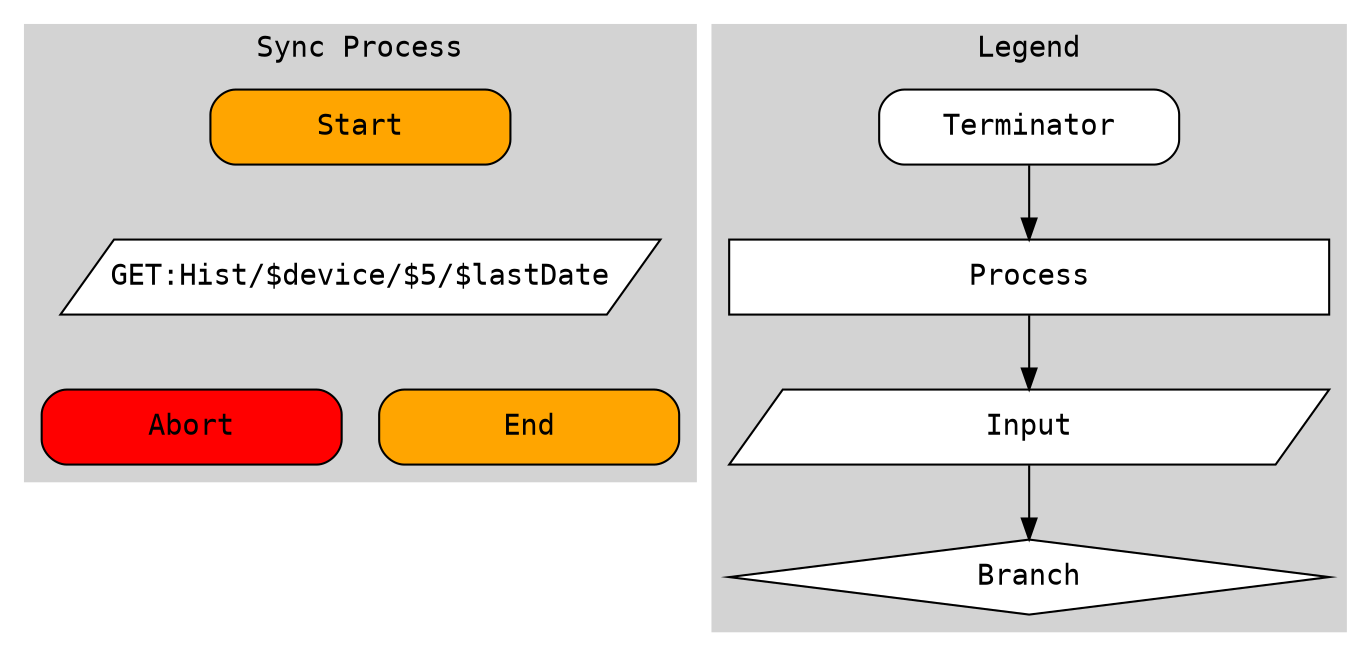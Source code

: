 digraph G {
    # Defaults
    graph[fontname="consolas"];
    edge[fontname="consolas"];
    node[style="filled", fillcolor="white", fontname="consolas", fixedsize="true", width="4"];

    subgraph cluster0 {
        label="Sync Process";
        style="filled";
        color="lightgray";

        # Terminators
        node[shape=box, style="rounded,filled", fillcolor="orange", width="2"];
        start[label="Start"];
        end[label="End"];
        abort[label="Abort", fillcolor="red"];

        {rank=source; start}
        {rank=sink; end, abort}

        # Reset defaults
        node[fillcolor="white", width="4", style="filled"]
        
        # Inputs
        node[shape="polygon", sides="4", skew="0.2"]
        request[label="GET:Hist/$device/$5/$lastDate"]
        
        # Processes
        node[shape="box"]

        # Branches
        node[shape="diamond"]
        
    }

    subgraph cluster1 {
        label="Legend"
        style="filled";
        color="lightgray";

        Terminator[shape="box", style="rounded, filled", width="2"];
        Process[shape="box"];
        Input[shape="polygon", sides="4", skew="0.2"];
        Branch[shape="diamond"];

        Terminator -> Process -> Input -> Branch;
    }
}